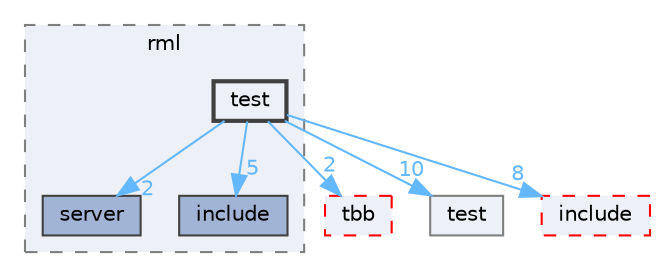 digraph "external/taskflow/3rd-party/tbb/src/rml/test"
{
 // LATEX_PDF_SIZE
  bgcolor="transparent";
  edge [fontname=Helvetica,fontsize=10,labelfontname=Helvetica,labelfontsize=10];
  node [fontname=Helvetica,fontsize=10,shape=box,height=0.2,width=0.4];
  compound=true
  subgraph clusterdir_8ac49ca18f778db29134adb9fcac139c {
    graph [ bgcolor="#edf0f7", pencolor="grey50", label="rml", fontname=Helvetica,fontsize=10 style="filled,dashed", URL="dir_8ac49ca18f778db29134adb9fcac139c.html",tooltip=""]
  dir_9579a4be1aa6c5522bada8b156c39b5b [label="server", fillcolor="#a2b4d6", color="grey25", style="filled", URL="dir_9579a4be1aa6c5522bada8b156c39b5b.html",tooltip=""];
  dir_da6f3b916282bef378bbd38df93f7094 [label="include", fillcolor="#a2b4d6", color="grey25", style="filled", URL="dir_da6f3b916282bef378bbd38df93f7094.html",tooltip=""];
  dir_70796ea006dc92cd9aa1487cc890fb2f [label="test", fillcolor="#edf0f7", color="grey25", style="filled,bold", URL="dir_70796ea006dc92cd9aa1487cc890fb2f.html",tooltip=""];
  }
  dir_6aae80996ac383cede5aa4d905dd8f6e [label="tbb", fillcolor="#edf0f7", color="red", style="filled,dashed", URL="dir_6aae80996ac383cede5aa4d905dd8f6e.html",tooltip=""];
  dir_dfe7b5219b737471bba70c6f8af9e86a [label="test", fillcolor="#edf0f7", color="grey50", style="filled", URL="dir_dfe7b5219b737471bba70c6f8af9e86a.html",tooltip=""];
  dir_9a108c806b4257aefe6c62ce1f799fad [label="include", fillcolor="#edf0f7", color="red", style="filled,dashed", URL="dir_9a108c806b4257aefe6c62ce1f799fad.html",tooltip=""];
  dir_70796ea006dc92cd9aa1487cc890fb2f->dir_6aae80996ac383cede5aa4d905dd8f6e [headlabel="2", labeldistance=1.5 headhref="dir_000841_000825.html" href="dir_000841_000825.html" color="steelblue1" fontcolor="steelblue1"];
  dir_70796ea006dc92cd9aa1487cc890fb2f->dir_9579a4be1aa6c5522bada8b156c39b5b [headlabel="2", labeldistance=1.5 headhref="dir_000841_000650.html" href="dir_000841_000650.html" color="steelblue1" fontcolor="steelblue1"];
  dir_70796ea006dc92cd9aa1487cc890fb2f->dir_9a108c806b4257aefe6c62ce1f799fad [headlabel="8", labeldistance=1.5 headhref="dir_000841_000389.html" href="dir_000841_000389.html" color="steelblue1" fontcolor="steelblue1"];
  dir_70796ea006dc92cd9aa1487cc890fb2f->dir_da6f3b916282bef378bbd38df93f7094 [headlabel="5", labeldistance=1.5 headhref="dir_000841_000390.html" href="dir_000841_000390.html" color="steelblue1" fontcolor="steelblue1"];
  dir_70796ea006dc92cd9aa1487cc890fb2f->dir_dfe7b5219b737471bba70c6f8af9e86a [headlabel="10", labeldistance=1.5 headhref="dir_000841_000842.html" href="dir_000841_000842.html" color="steelblue1" fontcolor="steelblue1"];
}
